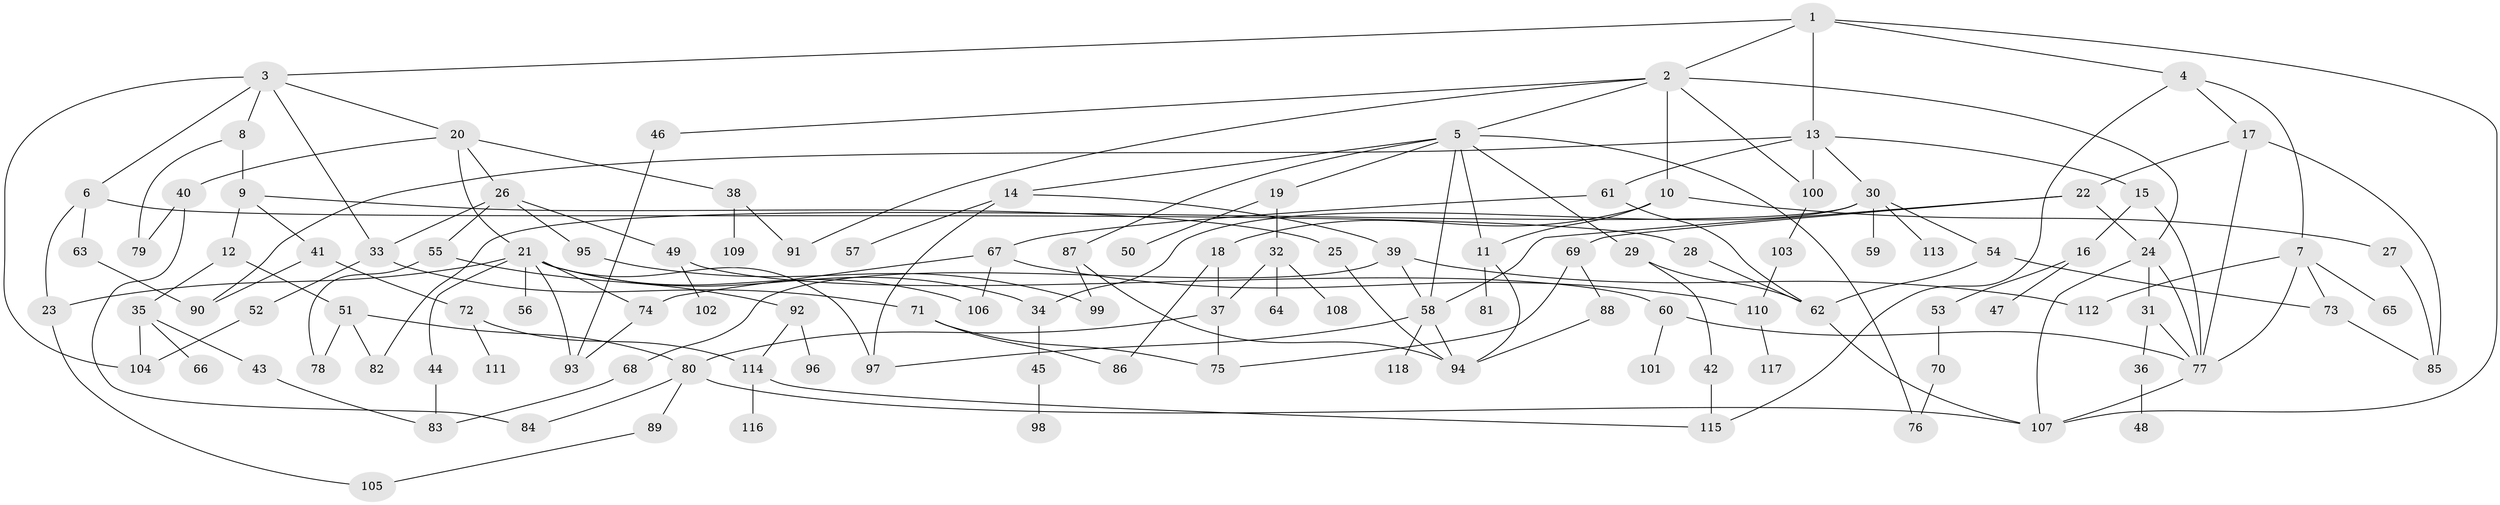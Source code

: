 // coarse degree distribution, {5: 0.06779661016949153, 11: 0.01694915254237288, 12: 0.01694915254237288, 6: 0.06779661016949153, 8: 0.06779661016949153, 3: 0.15254237288135594, 4: 0.05084745762711865, 9: 0.03389830508474576, 2: 0.3220338983050847, 1: 0.2033898305084746}
// Generated by graph-tools (version 1.1) at 2025/17/03/04/25 18:17:02]
// undirected, 118 vertices, 174 edges
graph export_dot {
graph [start="1"]
  node [color=gray90,style=filled];
  1;
  2;
  3;
  4;
  5;
  6;
  7;
  8;
  9;
  10;
  11;
  12;
  13;
  14;
  15;
  16;
  17;
  18;
  19;
  20;
  21;
  22;
  23;
  24;
  25;
  26;
  27;
  28;
  29;
  30;
  31;
  32;
  33;
  34;
  35;
  36;
  37;
  38;
  39;
  40;
  41;
  42;
  43;
  44;
  45;
  46;
  47;
  48;
  49;
  50;
  51;
  52;
  53;
  54;
  55;
  56;
  57;
  58;
  59;
  60;
  61;
  62;
  63;
  64;
  65;
  66;
  67;
  68;
  69;
  70;
  71;
  72;
  73;
  74;
  75;
  76;
  77;
  78;
  79;
  80;
  81;
  82;
  83;
  84;
  85;
  86;
  87;
  88;
  89;
  90;
  91;
  92;
  93;
  94;
  95;
  96;
  97;
  98;
  99;
  100;
  101;
  102;
  103;
  104;
  105;
  106;
  107;
  108;
  109;
  110;
  111;
  112;
  113;
  114;
  115;
  116;
  117;
  118;
  1 -- 2;
  1 -- 3;
  1 -- 4;
  1 -- 13;
  1 -- 107;
  2 -- 5;
  2 -- 10;
  2 -- 24;
  2 -- 46;
  2 -- 100;
  2 -- 91;
  3 -- 6;
  3 -- 8;
  3 -- 20;
  3 -- 33;
  3 -- 104;
  4 -- 7;
  4 -- 17;
  4 -- 115;
  5 -- 11;
  5 -- 14;
  5 -- 19;
  5 -- 29;
  5 -- 87;
  5 -- 76;
  5 -- 58;
  6 -- 23;
  6 -- 28;
  6 -- 63;
  7 -- 65;
  7 -- 73;
  7 -- 77;
  7 -- 112;
  8 -- 9;
  8 -- 79;
  9 -- 12;
  9 -- 25;
  9 -- 41;
  10 -- 18;
  10 -- 27;
  10 -- 11;
  11 -- 81;
  11 -- 94;
  12 -- 35;
  12 -- 51;
  13 -- 15;
  13 -- 30;
  13 -- 61;
  13 -- 100;
  13 -- 90;
  14 -- 39;
  14 -- 57;
  14 -- 97;
  15 -- 16;
  15 -- 77;
  16 -- 47;
  16 -- 53;
  17 -- 22;
  17 -- 85;
  17 -- 77;
  18 -- 37;
  18 -- 86;
  19 -- 32;
  19 -- 50;
  20 -- 21;
  20 -- 26;
  20 -- 38;
  20 -- 40;
  21 -- 44;
  21 -- 56;
  21 -- 106;
  21 -- 34;
  21 -- 97;
  21 -- 74;
  21 -- 93;
  21 -- 23;
  22 -- 58;
  22 -- 69;
  22 -- 24;
  23 -- 105;
  24 -- 31;
  24 -- 107;
  24 -- 77;
  25 -- 94;
  26 -- 49;
  26 -- 55;
  26 -- 95;
  26 -- 33;
  27 -- 85;
  28 -- 62;
  29 -- 42;
  29 -- 62;
  30 -- 34;
  30 -- 54;
  30 -- 59;
  30 -- 113;
  30 -- 82;
  31 -- 36;
  31 -- 77;
  32 -- 37;
  32 -- 64;
  32 -- 108;
  33 -- 52;
  33 -- 71;
  34 -- 45;
  35 -- 43;
  35 -- 66;
  35 -- 104;
  36 -- 48;
  37 -- 80;
  37 -- 75;
  38 -- 91;
  38 -- 109;
  39 -- 68;
  39 -- 112;
  39 -- 58;
  40 -- 79;
  40 -- 84;
  41 -- 72;
  41 -- 90;
  42 -- 115;
  43 -- 83;
  44 -- 83;
  45 -- 98;
  46 -- 93;
  49 -- 60;
  49 -- 102;
  51 -- 78;
  51 -- 82;
  51 -- 80;
  52 -- 104;
  53 -- 70;
  54 -- 73;
  54 -- 62;
  55 -- 92;
  55 -- 78;
  58 -- 97;
  58 -- 118;
  58 -- 94;
  60 -- 101;
  60 -- 77;
  61 -- 62;
  61 -- 67;
  62 -- 107;
  63 -- 90;
  67 -- 74;
  67 -- 106;
  67 -- 110;
  68 -- 83;
  69 -- 88;
  69 -- 75;
  70 -- 76;
  71 -- 75;
  71 -- 86;
  72 -- 111;
  72 -- 114;
  73 -- 85;
  74 -- 93;
  77 -- 107;
  80 -- 84;
  80 -- 89;
  80 -- 107;
  87 -- 99;
  87 -- 94;
  88 -- 94;
  89 -- 105;
  92 -- 96;
  92 -- 114;
  95 -- 99;
  100 -- 103;
  103 -- 110;
  110 -- 117;
  114 -- 116;
  114 -- 115;
}

